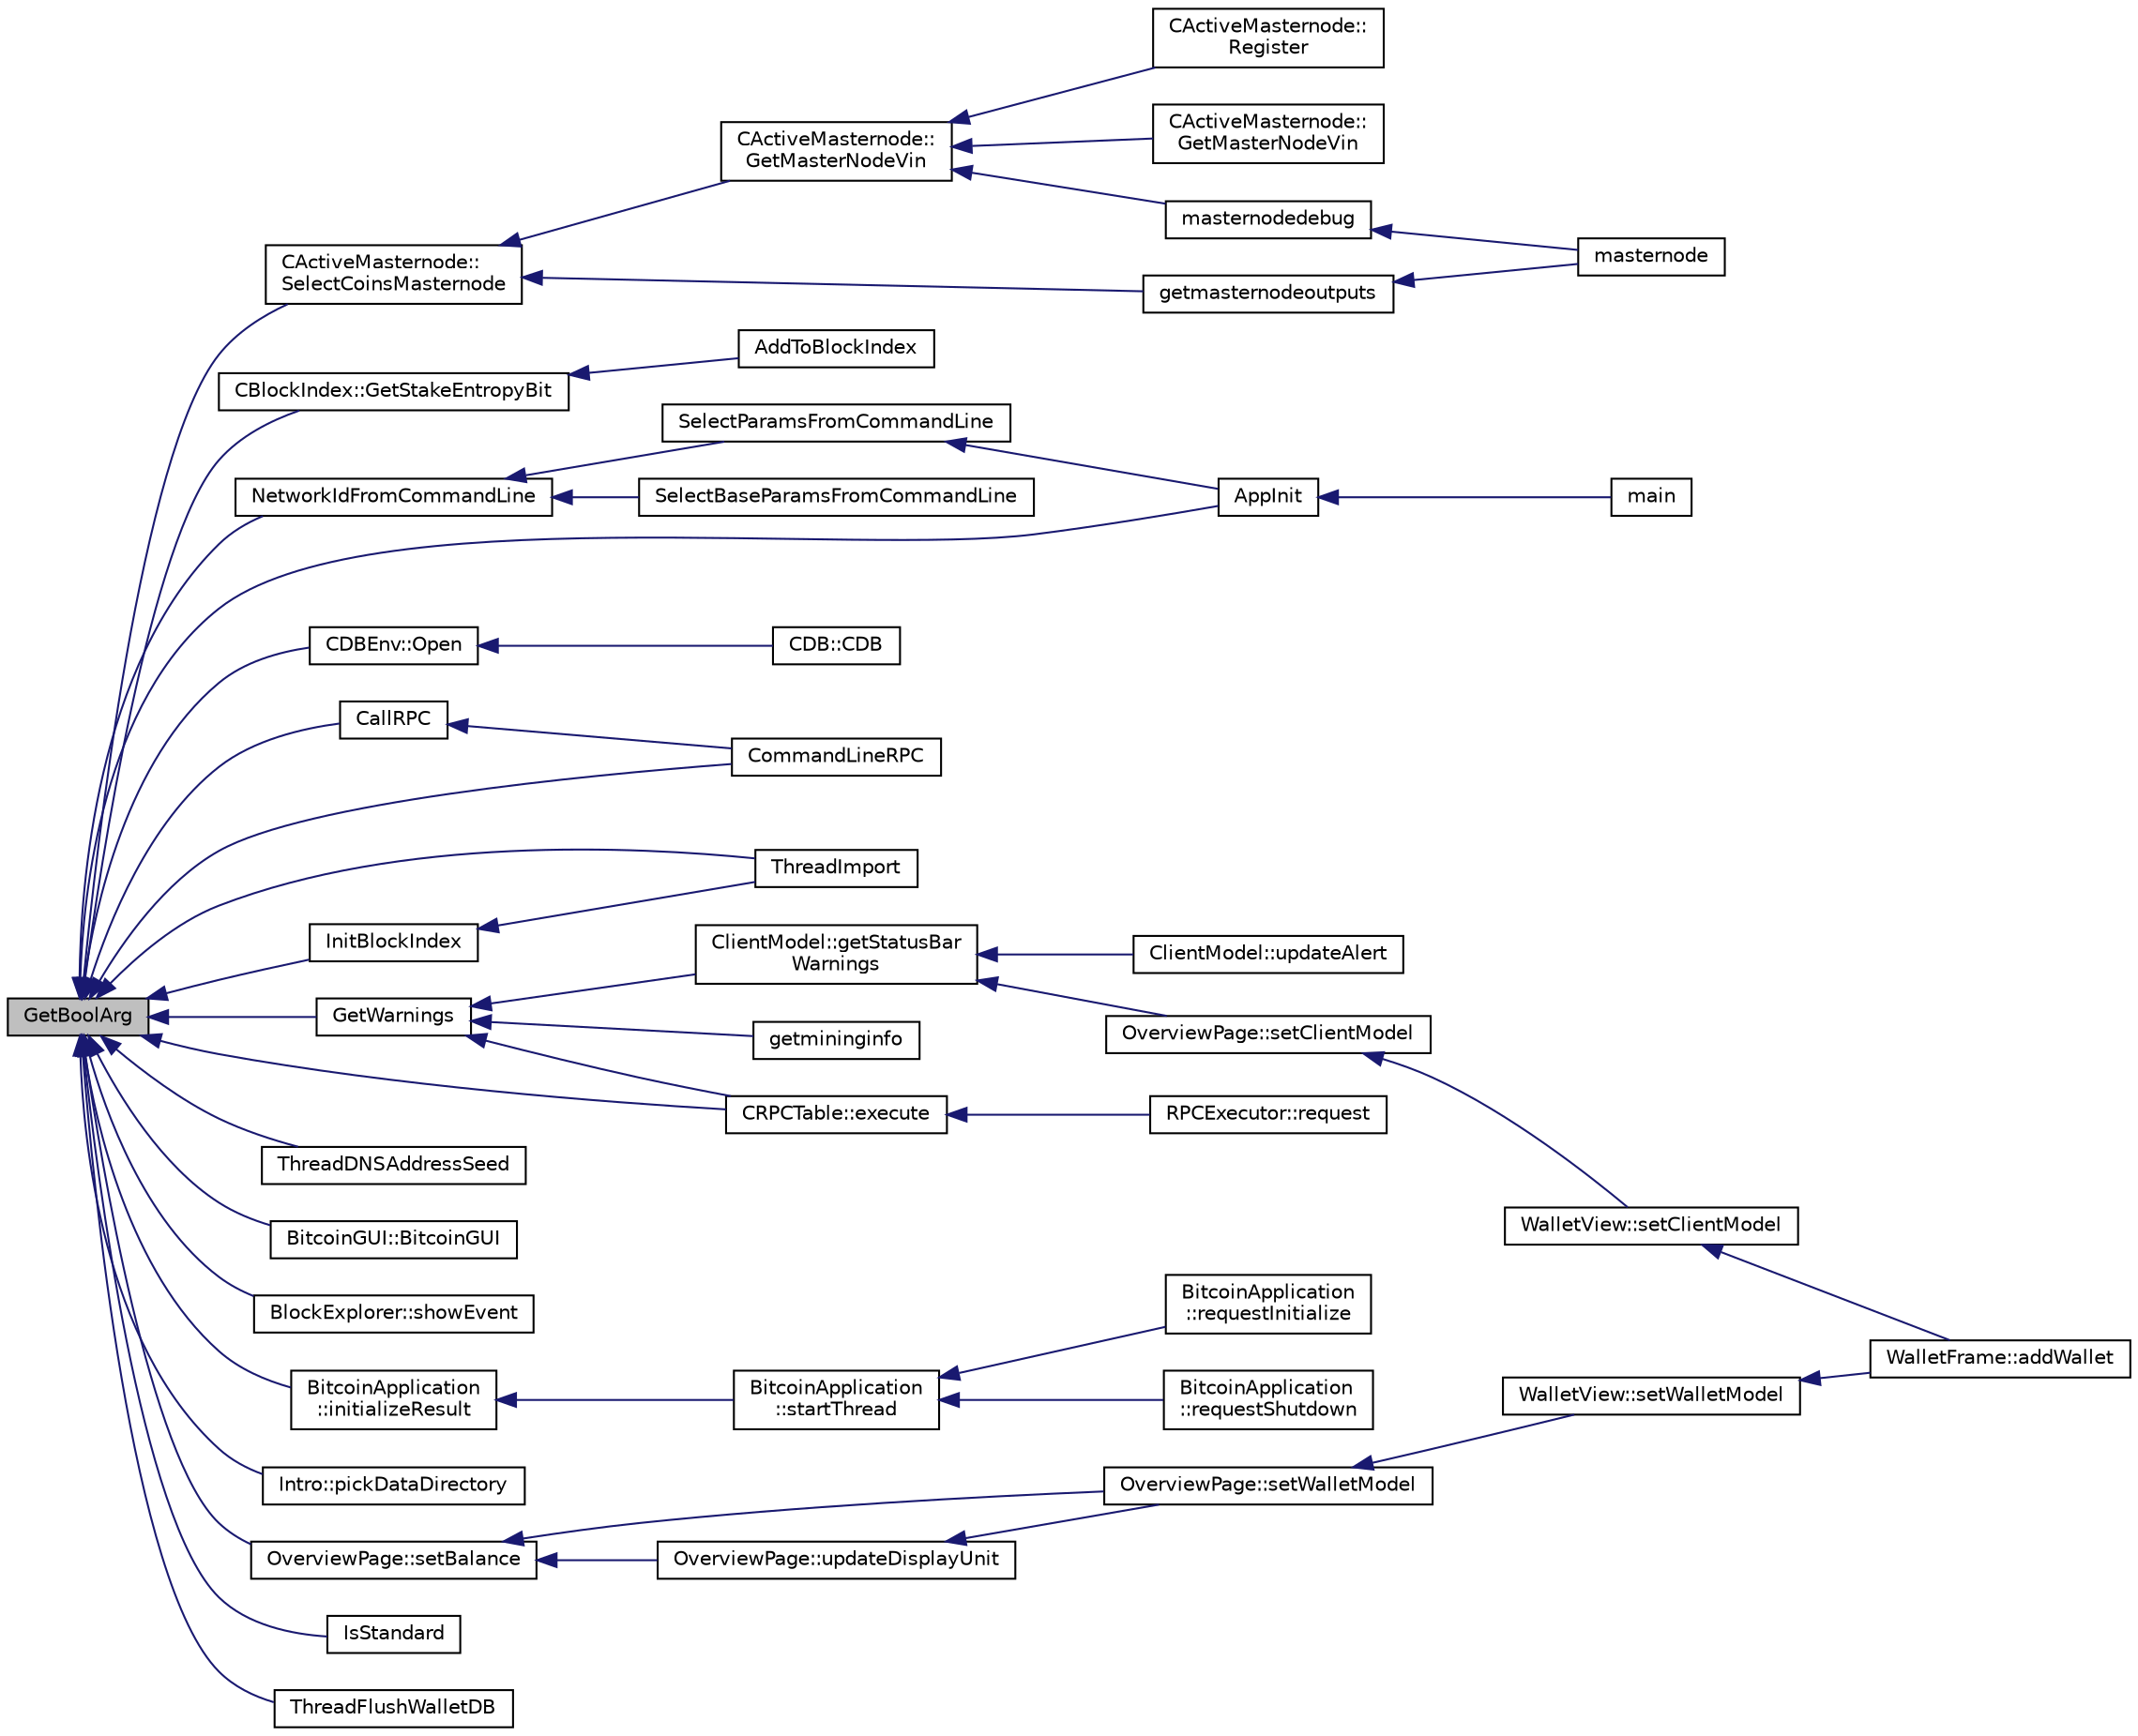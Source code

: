 digraph "GetBoolArg"
{
  edge [fontname="Helvetica",fontsize="10",labelfontname="Helvetica",labelfontsize="10"];
  node [fontname="Helvetica",fontsize="10",shape=record];
  rankdir="LR";
  Node116 [label="GetBoolArg",height=0.2,width=0.4,color="black", fillcolor="grey75", style="filled", fontcolor="black"];
  Node116 -> Node117 [dir="back",color="midnightblue",fontsize="10",style="solid",fontname="Helvetica"];
  Node117 [label="CActiveMasternode::\lSelectCoinsMasternode",height=0.2,width=0.4,color="black", fillcolor="white", style="filled",URL="$class_c_active_masternode.html#ac4fc5fb1681bf0a0f3d30e706fb0577a"];
  Node117 -> Node118 [dir="back",color="midnightblue",fontsize="10",style="solid",fontname="Helvetica"];
  Node118 [label="CActiveMasternode::\lGetMasterNodeVin",height=0.2,width=0.4,color="black", fillcolor="white", style="filled",URL="$class_c_active_masternode.html#adc93036b86ee9ef6abe5e0b783a51283",tooltip="Get 10000 DIV input that can be used for the Masternode. "];
  Node118 -> Node119 [dir="back",color="midnightblue",fontsize="10",style="solid",fontname="Helvetica"];
  Node119 [label="CActiveMasternode::\lRegister",height=0.2,width=0.4,color="black", fillcolor="white", style="filled",URL="$class_c_active_masternode.html#a99e26870efec1ea98738cda1a5a85702",tooltip="Register remote Masternode. "];
  Node118 -> Node120 [dir="back",color="midnightblue",fontsize="10",style="solid",fontname="Helvetica"];
  Node120 [label="CActiveMasternode::\lGetMasterNodeVin",height=0.2,width=0.4,color="black", fillcolor="white", style="filled",URL="$class_c_active_masternode.html#af9f32ec3d13b161d6a89839dab17b154",tooltip="Get 10000 DIV input that can be used for the Masternode. "];
  Node118 -> Node121 [dir="back",color="midnightblue",fontsize="10",style="solid",fontname="Helvetica"];
  Node121 [label="masternodedebug",height=0.2,width=0.4,color="black", fillcolor="white", style="filled",URL="$rpcmasternode_8cpp.html#a8522c187a75142b1b267edca0734238c"];
  Node121 -> Node122 [dir="back",color="midnightblue",fontsize="10",style="solid",fontname="Helvetica"];
  Node122 [label="masternode",height=0.2,width=0.4,color="black", fillcolor="white", style="filled",URL="$rpcmasternode_8cpp.html#a30609e443aeb47c29ed0878d16b1b5e1"];
  Node117 -> Node123 [dir="back",color="midnightblue",fontsize="10",style="solid",fontname="Helvetica"];
  Node123 [label="getmasternodeoutputs",height=0.2,width=0.4,color="black", fillcolor="white", style="filled",URL="$rpcmasternode_8cpp.html#ab5b7e62bb3fb0e2a7a325520273f3bf5"];
  Node123 -> Node122 [dir="back",color="midnightblue",fontsize="10",style="solid",fontname="Helvetica"];
  Node116 -> Node124 [dir="back",color="midnightblue",fontsize="10",style="solid",fontname="Helvetica"];
  Node124 [label="CBlockIndex::GetStakeEntropyBit",height=0.2,width=0.4,color="black", fillcolor="white", style="filled",URL="$class_c_block_index.html#a22a225e6caa79bb05f4d996cc48ca7ad"];
  Node124 -> Node125 [dir="back",color="midnightblue",fontsize="10",style="solid",fontname="Helvetica"];
  Node125 [label="AddToBlockIndex",height=0.2,width=0.4,color="black", fillcolor="white", style="filled",URL="$main_8cpp.html#acfdf6cde860f1f415882d69a562c40ee"];
  Node116 -> Node126 [dir="back",color="midnightblue",fontsize="10",style="solid",fontname="Helvetica"];
  Node126 [label="NetworkIdFromCommandLine",height=0.2,width=0.4,color="black", fillcolor="white", style="filled",URL="$chainparamsbase_8h.html#a564d464052fc11d3bca1c87098934f39",tooltip="Looks for -regtest or -testnet and returns the appropriate Network ID. "];
  Node126 -> Node127 [dir="back",color="midnightblue",fontsize="10",style="solid",fontname="Helvetica"];
  Node127 [label="SelectParamsFromCommandLine",height=0.2,width=0.4,color="black", fillcolor="white", style="filled",URL="$chainparams_8h.html#a8b1e95814ad8f7fbcd9dead5cae3783d",tooltip="Looks for -regtest or -testnet and then calls SelectParams as appropriate. "];
  Node127 -> Node128 [dir="back",color="midnightblue",fontsize="10",style="solid",fontname="Helvetica"];
  Node128 [label="AppInit",height=0.2,width=0.4,color="black", fillcolor="white", style="filled",URL="$divid_8cpp.html#ac59316b767e6984e1285f0531275286b"];
  Node128 -> Node129 [dir="back",color="midnightblue",fontsize="10",style="solid",fontname="Helvetica"];
  Node129 [label="main",height=0.2,width=0.4,color="black", fillcolor="white", style="filled",URL="$divid_8cpp.html#a0ddf1224851353fc92bfbff6f499fa97"];
  Node126 -> Node130 [dir="back",color="midnightblue",fontsize="10",style="solid",fontname="Helvetica"];
  Node130 [label="SelectBaseParamsFromCommandLine",height=0.2,width=0.4,color="black", fillcolor="white", style="filled",URL="$chainparamsbase_8h.html#a72b1e0d99bf1dfae454243fa3eec94a2",tooltip="Calls NetworkIdFromCommandLine() and then calls SelectParams as appropriate. "];
  Node116 -> Node131 [dir="back",color="midnightblue",fontsize="10",style="solid",fontname="Helvetica"];
  Node131 [label="CDBEnv::Open",height=0.2,width=0.4,color="black", fillcolor="white", style="filled",URL="$class_c_d_b_env.html#aaaef61cd032e25144c06e405fb7f93cf"];
  Node131 -> Node132 [dir="back",color="midnightblue",fontsize="10",style="solid",fontname="Helvetica"];
  Node132 [label="CDB::CDB",height=0.2,width=0.4,color="black", fillcolor="white", style="filled",URL="$class_c_d_b.html#aa5f2317ab28c6424bfebdaa969aa2b2c"];
  Node116 -> Node133 [dir="back",color="midnightblue",fontsize="10",style="solid",fontname="Helvetica"];
  Node133 [label="CallRPC",height=0.2,width=0.4,color="black", fillcolor="white", style="filled",URL="$divi-cli_8cpp.html#ae0b4394f271db49671cf894dbe94c484"];
  Node133 -> Node134 [dir="back",color="midnightblue",fontsize="10",style="solid",fontname="Helvetica"];
  Node134 [label="CommandLineRPC",height=0.2,width=0.4,color="black", fillcolor="white", style="filled",URL="$divi-cli_8cpp.html#a4ee23259648a971c9c05aeff8b545a6d"];
  Node116 -> Node134 [dir="back",color="midnightblue",fontsize="10",style="solid",fontname="Helvetica"];
  Node116 -> Node128 [dir="back",color="midnightblue",fontsize="10",style="solid",fontname="Helvetica"];
  Node116 -> Node135 [dir="back",color="midnightblue",fontsize="10",style="solid",fontname="Helvetica"];
  Node135 [label="ThreadImport",height=0.2,width=0.4,color="black", fillcolor="white", style="filled",URL="$init_8cpp.html#a0189c34248cd89bbbe20d4d6045bd7c9"];
  Node116 -> Node136 [dir="back",color="midnightblue",fontsize="10",style="solid",fontname="Helvetica"];
  Node136 [label="InitBlockIndex",height=0.2,width=0.4,color="black", fillcolor="white", style="filled",URL="$main_8h.html#a92e5e1fcbd56cc44c27d39b64da8a79a",tooltip="Initialize a new block tree database + block data on disk. "];
  Node136 -> Node135 [dir="back",color="midnightblue",fontsize="10",style="solid",fontname="Helvetica"];
  Node116 -> Node137 [dir="back",color="midnightblue",fontsize="10",style="solid",fontname="Helvetica"];
  Node137 [label="GetWarnings",height=0.2,width=0.4,color="black", fillcolor="white", style="filled",URL="$main_8cpp.html#a70b1d1b79f1c760e65c960713b87b732"];
  Node137 -> Node138 [dir="back",color="midnightblue",fontsize="10",style="solid",fontname="Helvetica"];
  Node138 [label="ClientModel::getStatusBar\lWarnings",height=0.2,width=0.4,color="black", fillcolor="white", style="filled",URL="$class_client_model.html#a16718fa6c90ac5bce0ce1dcbfb3ec95c",tooltip="Return warnings to be displayed in status bar. "];
  Node138 -> Node139 [dir="back",color="midnightblue",fontsize="10",style="solid",fontname="Helvetica"];
  Node139 [label="ClientModel::updateAlert",height=0.2,width=0.4,color="black", fillcolor="white", style="filled",URL="$class_client_model.html#a16758b18ded91ceba202d6023cad4b51"];
  Node138 -> Node140 [dir="back",color="midnightblue",fontsize="10",style="solid",fontname="Helvetica"];
  Node140 [label="OverviewPage::setClientModel",height=0.2,width=0.4,color="black", fillcolor="white", style="filled",URL="$class_overview_page.html#a5d2610ab2b9c58e3b5f67c05f984e097"];
  Node140 -> Node141 [dir="back",color="midnightblue",fontsize="10",style="solid",fontname="Helvetica"];
  Node141 [label="WalletView::setClientModel",height=0.2,width=0.4,color="black", fillcolor="white", style="filled",URL="$class_wallet_view.html#a46d9a8d93adfdcc29cae9ff0d44c313e",tooltip="Set the client model. "];
  Node141 -> Node142 [dir="back",color="midnightblue",fontsize="10",style="solid",fontname="Helvetica"];
  Node142 [label="WalletFrame::addWallet",height=0.2,width=0.4,color="black", fillcolor="white", style="filled",URL="$class_wallet_frame.html#aa199c3f27654199d84c365cf86167d86"];
  Node137 -> Node143 [dir="back",color="midnightblue",fontsize="10",style="solid",fontname="Helvetica"];
  Node143 [label="getmininginfo",height=0.2,width=0.4,color="black", fillcolor="white", style="filled",URL="$rpcmining_8cpp.html#a89c187faff7322c7d15134d13570ca1e"];
  Node137 -> Node144 [dir="back",color="midnightblue",fontsize="10",style="solid",fontname="Helvetica"];
  Node144 [label="CRPCTable::execute",height=0.2,width=0.4,color="black", fillcolor="white", style="filled",URL="$class_c_r_p_c_table.html#a18a39759205e739d86a35a1c92243760",tooltip="Execute a method. "];
  Node144 -> Node145 [dir="back",color="midnightblue",fontsize="10",style="solid",fontname="Helvetica"];
  Node145 [label="RPCExecutor::request",height=0.2,width=0.4,color="black", fillcolor="white", style="filled",URL="$class_r_p_c_executor.html#a26e314b5c74eef7a5d310578e1cdb1eb"];
  Node116 -> Node146 [dir="back",color="midnightblue",fontsize="10",style="solid",fontname="Helvetica"];
  Node146 [label="ThreadDNSAddressSeed",height=0.2,width=0.4,color="black", fillcolor="white", style="filled",URL="$net_8cpp.html#ab2d8883b5524ec7b80d3b9535e73a3ed"];
  Node116 -> Node147 [dir="back",color="midnightblue",fontsize="10",style="solid",fontname="Helvetica"];
  Node147 [label="BitcoinGUI::BitcoinGUI",height=0.2,width=0.4,color="black", fillcolor="white", style="filled",URL="$class_bitcoin_g_u_i.html#a2598b4ffab4a206877bee80916cc775c"];
  Node116 -> Node148 [dir="back",color="midnightblue",fontsize="10",style="solid",fontname="Helvetica"];
  Node148 [label="BlockExplorer::showEvent",height=0.2,width=0.4,color="black", fillcolor="white", style="filled",URL="$class_block_explorer.html#a2558e79dbb14bda3d9367f0b50240fa4"];
  Node116 -> Node149 [dir="back",color="midnightblue",fontsize="10",style="solid",fontname="Helvetica"];
  Node149 [label="BitcoinApplication\l::initializeResult",height=0.2,width=0.4,color="black", fillcolor="white", style="filled",URL="$class_bitcoin_application.html#aceb08b4063e4fb264cf11cf7f9edd969"];
  Node149 -> Node150 [dir="back",color="midnightblue",fontsize="10",style="solid",fontname="Helvetica"];
  Node150 [label="BitcoinApplication\l::startThread",height=0.2,width=0.4,color="black", fillcolor="white", style="filled",URL="$class_bitcoin_application.html#a61afce9356e452c53ad4c83f5ca19df8"];
  Node150 -> Node151 [dir="back",color="midnightblue",fontsize="10",style="solid",fontname="Helvetica"];
  Node151 [label="BitcoinApplication\l::requestInitialize",height=0.2,width=0.4,color="black", fillcolor="white", style="filled",URL="$class_bitcoin_application.html#ade19c44b87b00b6b19b433caf4c22ba6",tooltip="Request core initialization. "];
  Node150 -> Node152 [dir="back",color="midnightblue",fontsize="10",style="solid",fontname="Helvetica"];
  Node152 [label="BitcoinApplication\l::requestShutdown",height=0.2,width=0.4,color="black", fillcolor="white", style="filled",URL="$class_bitcoin_application.html#a37c560d4c04d14a6da151b82caf8888f",tooltip="Request core shutdown. "];
  Node116 -> Node153 [dir="back",color="midnightblue",fontsize="10",style="solid",fontname="Helvetica"];
  Node153 [label="Intro::pickDataDirectory",height=0.2,width=0.4,color="black", fillcolor="white", style="filled",URL="$class_intro.html#a3e0e541cd0e55fe71484055964925cfc",tooltip="Determine data directory. "];
  Node116 -> Node154 [dir="back",color="midnightblue",fontsize="10",style="solid",fontname="Helvetica"];
  Node154 [label="OverviewPage::setBalance",height=0.2,width=0.4,color="black", fillcolor="white", style="filled",URL="$class_overview_page.html#a93fac198949a3e71a92a3f67ee5753a1"];
  Node154 -> Node155 [dir="back",color="midnightblue",fontsize="10",style="solid",fontname="Helvetica"];
  Node155 [label="OverviewPage::setWalletModel",height=0.2,width=0.4,color="black", fillcolor="white", style="filled",URL="$class_overview_page.html#a2ed52a3a87e9c74fee38fa873c9bc71f"];
  Node155 -> Node156 [dir="back",color="midnightblue",fontsize="10",style="solid",fontname="Helvetica"];
  Node156 [label="WalletView::setWalletModel",height=0.2,width=0.4,color="black", fillcolor="white", style="filled",URL="$class_wallet_view.html#a0a37ff693a4f9c1e5ddc23f9cd3913be",tooltip="Set the wallet model. "];
  Node156 -> Node142 [dir="back",color="midnightblue",fontsize="10",style="solid",fontname="Helvetica"];
  Node154 -> Node157 [dir="back",color="midnightblue",fontsize="10",style="solid",fontname="Helvetica"];
  Node157 [label="OverviewPage::updateDisplayUnit",height=0.2,width=0.4,color="black", fillcolor="white", style="filled",URL="$class_overview_page.html#a03f19b9afd9af4b72d9bba7b0c7cf900"];
  Node157 -> Node155 [dir="back",color="midnightblue",fontsize="10",style="solid",fontname="Helvetica"];
  Node116 -> Node144 [dir="back",color="midnightblue",fontsize="10",style="solid",fontname="Helvetica"];
  Node116 -> Node158 [dir="back",color="midnightblue",fontsize="10",style="solid",fontname="Helvetica"];
  Node158 [label="IsStandard",height=0.2,width=0.4,color="black", fillcolor="white", style="filled",URL="$standard_8h.html#abb2b48ecfd43dcb01e25d9d4c333a340"];
  Node116 -> Node159 [dir="back",color="midnightblue",fontsize="10",style="solid",fontname="Helvetica"];
  Node159 [label="ThreadFlushWalletDB",height=0.2,width=0.4,color="black", fillcolor="white", style="filled",URL="$walletdb_8cpp.html#a571e13707ba159c7c047875764ae5e2b"];
}
